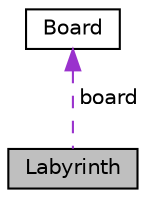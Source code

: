 digraph "Labyrinth"
{
 // LATEX_PDF_SIZE
  edge [fontname="Helvetica",fontsize="10",labelfontname="Helvetica",labelfontsize="10"];
  node [fontname="Helvetica",fontsize="10",shape=record];
  Node1 [label="Labyrinth",height=0.2,width=0.4,color="black", fillcolor="grey75", style="filled", fontcolor="black",tooltip="Main class of the game. Labyrinth is constitued by a board filled of tiles that can have goals or not..."];
  Node2 -> Node1 [dir="back",color="darkorchid3",fontsize="10",style="dashed",label=" board" ,fontname="Helvetica"];
  Node2 [label="Board",height=0.2,width=0.4,color="black", fillcolor="white", style="filled",URL="$classBoard.html",tooltip="The Board class is a representation of the game support. The board contains Tiles...."];
}

